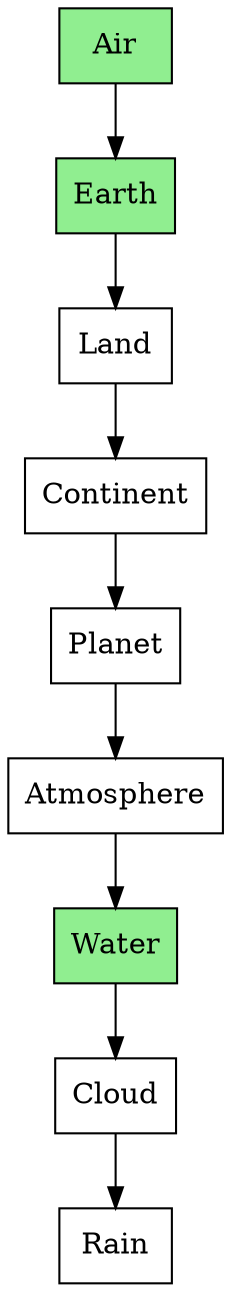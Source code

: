 digraph G {
 node [shape=box, style=filled];
 "Air" -> "Earth";
 "Earth" -> "Land";
 "Land" -> "Continent";
 "Continent" -> "Planet";
 "Planet" -> "Atmosphere";
 "Atmosphere" -> "Water";
 "Water" -> "Cloud";
 "Cloud" -> "Rain";
 "Earth" [shape=box, style=filled, fillcolor=lightgreen];
 "Land" [shape=box, style=filled, fillcolor=white];
 "Planet" [shape=box, style=filled, fillcolor=white];
 "Atmosphere" [shape=box, style=filled, fillcolor=white];
 "Water" [shape=box, style=filled, fillcolor=lightgreen];
 "Cloud" [shape=box, style=filled, fillcolor=white];
 "Rain" [shape=box, style=filled, fillcolor=white];
 "Air" [shape=box, style=filled, fillcolor=lightgreen];
 "Continent" [shape=box, style=filled, fillcolor=white];
 rankdir=TB;
}
